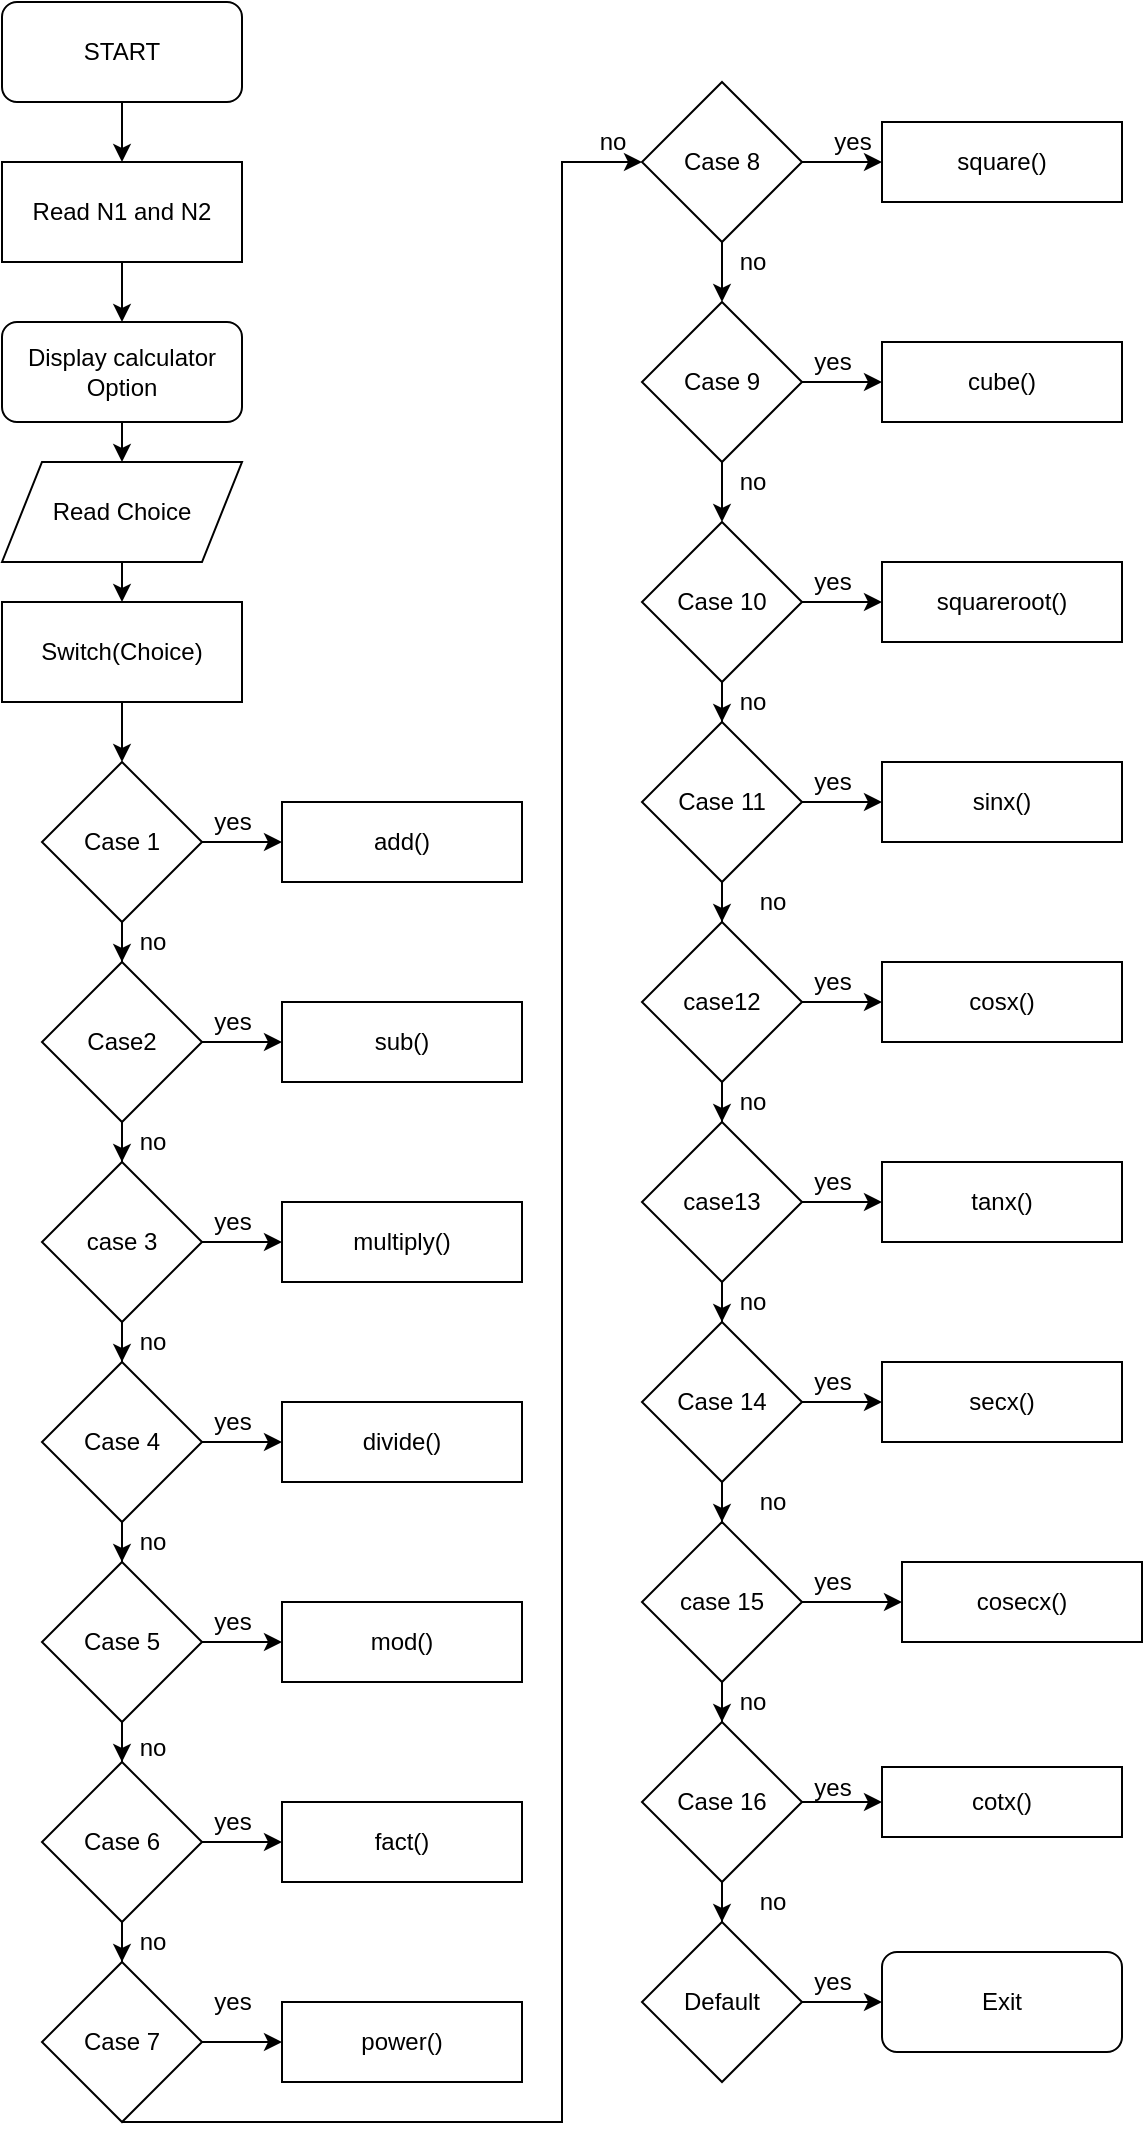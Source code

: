 <mxfile version="17.2.4" type="github">
  <diagram id="KoFddJhbe0FZyu1BoCoi" name="Page-1">
    <mxGraphModel dx="782" dy="460" grid="1" gridSize="10" guides="1" tooltips="1" connect="1" arrows="1" fold="1" page="1" pageScale="1" pageWidth="850" pageHeight="1100" math="0" shadow="0">
      <root>
        <mxCell id="0" />
        <mxCell id="1" parent="0" />
        <mxCell id="8eVxbuw12mgeNVesT3ea-1" value="START" style="rounded=1;whiteSpace=wrap;html=1;" vertex="1" parent="1">
          <mxGeometry x="80" y="40" width="120" height="50" as="geometry" />
        </mxCell>
        <mxCell id="8eVxbuw12mgeNVesT3ea-3" value="" style="endArrow=classic;html=1;rounded=0;exitX=0.5;exitY=1;exitDx=0;exitDy=0;" edge="1" parent="1" source="8eVxbuw12mgeNVesT3ea-1" target="8eVxbuw12mgeNVesT3ea-4">
          <mxGeometry width="50" height="50" relative="1" as="geometry">
            <mxPoint x="300" y="100" as="sourcePoint" />
            <mxPoint x="300" y="150" as="targetPoint" />
          </mxGeometry>
        </mxCell>
        <mxCell id="8eVxbuw12mgeNVesT3ea-4" value="Read N1 and N2" style="rounded=0;whiteSpace=wrap;html=1;" vertex="1" parent="1">
          <mxGeometry x="80" y="120" width="120" height="50" as="geometry" />
        </mxCell>
        <mxCell id="8eVxbuw12mgeNVesT3ea-5" style="edgeStyle=orthogonalEdgeStyle;rounded=0;orthogonalLoop=1;jettySize=auto;html=1;exitX=0.5;exitY=1;exitDx=0;exitDy=0;" edge="1" parent="1" source="8eVxbuw12mgeNVesT3ea-4" target="8eVxbuw12mgeNVesT3ea-4">
          <mxGeometry relative="1" as="geometry" />
        </mxCell>
        <mxCell id="8eVxbuw12mgeNVesT3ea-7" value="" style="endArrow=classic;html=1;rounded=0;exitX=0.5;exitY=1;exitDx=0;exitDy=0;" edge="1" parent="1" source="8eVxbuw12mgeNVesT3ea-4" target="8eVxbuw12mgeNVesT3ea-8">
          <mxGeometry width="50" height="50" relative="1" as="geometry">
            <mxPoint x="300" y="172" as="sourcePoint" />
            <mxPoint x="293" y="230" as="targetPoint" />
          </mxGeometry>
        </mxCell>
        <mxCell id="8eVxbuw12mgeNVesT3ea-8" value="Display calculator Option" style="rounded=1;whiteSpace=wrap;html=1;" vertex="1" parent="1">
          <mxGeometry x="80" y="200" width="120" height="50" as="geometry" />
        </mxCell>
        <mxCell id="8eVxbuw12mgeNVesT3ea-68" value="" style="edgeStyle=orthogonalEdgeStyle;rounded=0;orthogonalLoop=1;jettySize=auto;html=1;" edge="1" parent="1" source="8eVxbuw12mgeNVesT3ea-10">
          <mxGeometry relative="1" as="geometry">
            <mxPoint x="140" y="340" as="targetPoint" />
          </mxGeometry>
        </mxCell>
        <mxCell id="8eVxbuw12mgeNVesT3ea-10" value="Read Choice" style="shape=parallelogram;perimeter=parallelogramPerimeter;whiteSpace=wrap;html=1;fixedSize=1;" vertex="1" parent="1">
          <mxGeometry x="80" y="270" width="120" height="50" as="geometry" />
        </mxCell>
        <mxCell id="8eVxbuw12mgeNVesT3ea-69" value="" style="edgeStyle=orthogonalEdgeStyle;rounded=0;orthogonalLoop=1;jettySize=auto;html=1;" edge="1" parent="1" source="8eVxbuw12mgeNVesT3ea-14" target="8eVxbuw12mgeNVesT3ea-15">
          <mxGeometry relative="1" as="geometry" />
        </mxCell>
        <mxCell id="8eVxbuw12mgeNVesT3ea-14" value="Switch(Choice)" style="rounded=0;whiteSpace=wrap;html=1;" vertex="1" parent="1">
          <mxGeometry x="80" y="340" width="120" height="50" as="geometry" />
        </mxCell>
        <mxCell id="8eVxbuw12mgeNVesT3ea-70" value="" style="edgeStyle=orthogonalEdgeStyle;rounded=0;orthogonalLoop=1;jettySize=auto;html=1;" edge="1" parent="1" source="8eVxbuw12mgeNVesT3ea-15" target="8eVxbuw12mgeNVesT3ea-17">
          <mxGeometry relative="1" as="geometry" />
        </mxCell>
        <mxCell id="8eVxbuw12mgeNVesT3ea-88" value="" style="edgeStyle=orthogonalEdgeStyle;rounded=0;orthogonalLoop=1;jettySize=auto;html=1;" edge="1" parent="1" source="8eVxbuw12mgeNVesT3ea-15" target="8eVxbuw12mgeNVesT3ea-16">
          <mxGeometry relative="1" as="geometry" />
        </mxCell>
        <mxCell id="8eVxbuw12mgeNVesT3ea-15" value="Case 1" style="rhombus;whiteSpace=wrap;html=1;" vertex="1" parent="1">
          <mxGeometry x="100" y="420" width="80" height="80" as="geometry" />
        </mxCell>
        <mxCell id="8eVxbuw12mgeNVesT3ea-16" value="add()" style="rounded=0;whiteSpace=wrap;html=1;" vertex="1" parent="1">
          <mxGeometry x="220" y="440" width="120" height="40" as="geometry" />
        </mxCell>
        <mxCell id="8eVxbuw12mgeNVesT3ea-71" value="" style="edgeStyle=orthogonalEdgeStyle;rounded=0;orthogonalLoop=1;jettySize=auto;html=1;" edge="1" parent="1" source="8eVxbuw12mgeNVesT3ea-17" target="8eVxbuw12mgeNVesT3ea-18">
          <mxGeometry relative="1" as="geometry" />
        </mxCell>
        <mxCell id="8eVxbuw12mgeNVesT3ea-89" value="" style="edgeStyle=orthogonalEdgeStyle;rounded=0;orthogonalLoop=1;jettySize=auto;html=1;" edge="1" parent="1" source="8eVxbuw12mgeNVesT3ea-17" target="8eVxbuw12mgeNVesT3ea-32">
          <mxGeometry relative="1" as="geometry" />
        </mxCell>
        <mxCell id="8eVxbuw12mgeNVesT3ea-17" value="Case2" style="rhombus;whiteSpace=wrap;html=1;" vertex="1" parent="1">
          <mxGeometry x="100" y="520" width="80" height="80" as="geometry" />
        </mxCell>
        <mxCell id="8eVxbuw12mgeNVesT3ea-72" value="" style="edgeStyle=orthogonalEdgeStyle;rounded=0;orthogonalLoop=1;jettySize=auto;html=1;" edge="1" parent="1" source="8eVxbuw12mgeNVesT3ea-18" target="8eVxbuw12mgeNVesT3ea-19">
          <mxGeometry relative="1" as="geometry" />
        </mxCell>
        <mxCell id="8eVxbuw12mgeNVesT3ea-90" value="" style="edgeStyle=orthogonalEdgeStyle;rounded=0;orthogonalLoop=1;jettySize=auto;html=1;" edge="1" parent="1" source="8eVxbuw12mgeNVesT3ea-18" target="8eVxbuw12mgeNVesT3ea-33">
          <mxGeometry relative="1" as="geometry" />
        </mxCell>
        <mxCell id="8eVxbuw12mgeNVesT3ea-18" value="case 3" style="rhombus;whiteSpace=wrap;html=1;" vertex="1" parent="1">
          <mxGeometry x="100" y="620" width="80" height="80" as="geometry" />
        </mxCell>
        <mxCell id="8eVxbuw12mgeNVesT3ea-73" value="" style="edgeStyle=orthogonalEdgeStyle;rounded=0;orthogonalLoop=1;jettySize=auto;html=1;" edge="1" parent="1" source="8eVxbuw12mgeNVesT3ea-19" target="8eVxbuw12mgeNVesT3ea-20">
          <mxGeometry relative="1" as="geometry" />
        </mxCell>
        <mxCell id="8eVxbuw12mgeNVesT3ea-91" value="" style="edgeStyle=orthogonalEdgeStyle;rounded=0;orthogonalLoop=1;jettySize=auto;html=1;" edge="1" parent="1" source="8eVxbuw12mgeNVesT3ea-19" target="8eVxbuw12mgeNVesT3ea-34">
          <mxGeometry relative="1" as="geometry" />
        </mxCell>
        <mxCell id="8eVxbuw12mgeNVesT3ea-19" value="Case 4" style="rhombus;whiteSpace=wrap;html=1;" vertex="1" parent="1">
          <mxGeometry x="100" y="720" width="80" height="80" as="geometry" />
        </mxCell>
        <mxCell id="8eVxbuw12mgeNVesT3ea-74" value="" style="edgeStyle=orthogonalEdgeStyle;rounded=0;orthogonalLoop=1;jettySize=auto;html=1;" edge="1" parent="1" source="8eVxbuw12mgeNVesT3ea-20" target="8eVxbuw12mgeNVesT3ea-21">
          <mxGeometry relative="1" as="geometry" />
        </mxCell>
        <mxCell id="8eVxbuw12mgeNVesT3ea-92" value="" style="edgeStyle=orthogonalEdgeStyle;rounded=0;orthogonalLoop=1;jettySize=auto;html=1;" edge="1" parent="1" source="8eVxbuw12mgeNVesT3ea-20" target="8eVxbuw12mgeNVesT3ea-35">
          <mxGeometry relative="1" as="geometry" />
        </mxCell>
        <mxCell id="8eVxbuw12mgeNVesT3ea-20" value="Case 5" style="rhombus;whiteSpace=wrap;html=1;" vertex="1" parent="1">
          <mxGeometry x="100" y="820" width="80" height="80" as="geometry" />
        </mxCell>
        <mxCell id="8eVxbuw12mgeNVesT3ea-75" value="" style="edgeStyle=orthogonalEdgeStyle;rounded=0;orthogonalLoop=1;jettySize=auto;html=1;" edge="1" parent="1" source="8eVxbuw12mgeNVesT3ea-21" target="8eVxbuw12mgeNVesT3ea-30">
          <mxGeometry relative="1" as="geometry" />
        </mxCell>
        <mxCell id="8eVxbuw12mgeNVesT3ea-86" value="" style="edgeStyle=orthogonalEdgeStyle;rounded=0;orthogonalLoop=1;jettySize=auto;html=1;" edge="1" parent="1" source="8eVxbuw12mgeNVesT3ea-21" target="8eVxbuw12mgeNVesT3ea-37">
          <mxGeometry relative="1" as="geometry" />
        </mxCell>
        <mxCell id="8eVxbuw12mgeNVesT3ea-21" value="Case 6" style="rhombus;whiteSpace=wrap;html=1;" vertex="1" parent="1">
          <mxGeometry x="100" y="920" width="80" height="80" as="geometry" />
        </mxCell>
        <mxCell id="8eVxbuw12mgeNVesT3ea-66" value="" style="edgeStyle=orthogonalEdgeStyle;rounded=0;orthogonalLoop=1;jettySize=auto;html=1;" edge="1" parent="1" source="8eVxbuw12mgeNVesT3ea-22" target="8eVxbuw12mgeNVesT3ea-47">
          <mxGeometry relative="1" as="geometry" />
        </mxCell>
        <mxCell id="8eVxbuw12mgeNVesT3ea-77" value="" style="edgeStyle=orthogonalEdgeStyle;rounded=0;orthogonalLoop=1;jettySize=auto;html=1;" edge="1" parent="1" source="8eVxbuw12mgeNVesT3ea-22" target="8eVxbuw12mgeNVesT3ea-23">
          <mxGeometry relative="1" as="geometry" />
        </mxCell>
        <mxCell id="8eVxbuw12mgeNVesT3ea-22" value="Case 8" style="rhombus;whiteSpace=wrap;html=1;" vertex="1" parent="1">
          <mxGeometry x="400" y="80" width="80" height="80" as="geometry" />
        </mxCell>
        <mxCell id="8eVxbuw12mgeNVesT3ea-65" value="" style="edgeStyle=orthogonalEdgeStyle;rounded=0;orthogonalLoop=1;jettySize=auto;html=1;" edge="1" parent="1" source="8eVxbuw12mgeNVesT3ea-23" target="8eVxbuw12mgeNVesT3ea-46">
          <mxGeometry relative="1" as="geometry" />
        </mxCell>
        <mxCell id="8eVxbuw12mgeNVesT3ea-78" value="" style="edgeStyle=orthogonalEdgeStyle;rounded=0;orthogonalLoop=1;jettySize=auto;html=1;" edge="1" parent="1" source="8eVxbuw12mgeNVesT3ea-23" target="8eVxbuw12mgeNVesT3ea-24">
          <mxGeometry relative="1" as="geometry" />
        </mxCell>
        <mxCell id="8eVxbuw12mgeNVesT3ea-23" value="Case 9" style="rhombus;whiteSpace=wrap;html=1;" vertex="1" parent="1">
          <mxGeometry x="400" y="190" width="80" height="80" as="geometry" />
        </mxCell>
        <mxCell id="8eVxbuw12mgeNVesT3ea-64" value="" style="edgeStyle=orthogonalEdgeStyle;rounded=0;orthogonalLoop=1;jettySize=auto;html=1;" edge="1" parent="1" source="8eVxbuw12mgeNVesT3ea-24" target="8eVxbuw12mgeNVesT3ea-45">
          <mxGeometry relative="1" as="geometry" />
        </mxCell>
        <mxCell id="8eVxbuw12mgeNVesT3ea-79" value="" style="edgeStyle=orthogonalEdgeStyle;rounded=0;orthogonalLoop=1;jettySize=auto;html=1;" edge="1" parent="1" source="8eVxbuw12mgeNVesT3ea-24" target="8eVxbuw12mgeNVesT3ea-25">
          <mxGeometry relative="1" as="geometry" />
        </mxCell>
        <mxCell id="8eVxbuw12mgeNVesT3ea-24" value="Case 10" style="rhombus;whiteSpace=wrap;html=1;" vertex="1" parent="1">
          <mxGeometry x="400" y="300" width="80" height="80" as="geometry" />
        </mxCell>
        <mxCell id="8eVxbuw12mgeNVesT3ea-63" value="" style="edgeStyle=orthogonalEdgeStyle;rounded=0;orthogonalLoop=1;jettySize=auto;html=1;" edge="1" parent="1" source="8eVxbuw12mgeNVesT3ea-25" target="8eVxbuw12mgeNVesT3ea-44">
          <mxGeometry relative="1" as="geometry" />
        </mxCell>
        <mxCell id="8eVxbuw12mgeNVesT3ea-80" value="" style="edgeStyle=orthogonalEdgeStyle;rounded=0;orthogonalLoop=1;jettySize=auto;html=1;" edge="1" parent="1" source="8eVxbuw12mgeNVesT3ea-25" target="8eVxbuw12mgeNVesT3ea-26">
          <mxGeometry relative="1" as="geometry" />
        </mxCell>
        <mxCell id="8eVxbuw12mgeNVesT3ea-25" value="Case 11" style="rhombus;whiteSpace=wrap;html=1;" vertex="1" parent="1">
          <mxGeometry x="400" y="400" width="80" height="80" as="geometry" />
        </mxCell>
        <mxCell id="8eVxbuw12mgeNVesT3ea-62" value="" style="edgeStyle=orthogonalEdgeStyle;rounded=0;orthogonalLoop=1;jettySize=auto;html=1;" edge="1" parent="1" source="8eVxbuw12mgeNVesT3ea-26" target="8eVxbuw12mgeNVesT3ea-43">
          <mxGeometry relative="1" as="geometry" />
        </mxCell>
        <mxCell id="8eVxbuw12mgeNVesT3ea-81" value="" style="edgeStyle=orthogonalEdgeStyle;rounded=0;orthogonalLoop=1;jettySize=auto;html=1;" edge="1" parent="1" source="8eVxbuw12mgeNVesT3ea-26" target="8eVxbuw12mgeNVesT3ea-27">
          <mxGeometry relative="1" as="geometry" />
        </mxCell>
        <mxCell id="8eVxbuw12mgeNVesT3ea-26" value="case12" style="rhombus;whiteSpace=wrap;html=1;" vertex="1" parent="1">
          <mxGeometry x="400" y="500" width="80" height="80" as="geometry" />
        </mxCell>
        <mxCell id="8eVxbuw12mgeNVesT3ea-61" value="" style="edgeStyle=orthogonalEdgeStyle;rounded=0;orthogonalLoop=1;jettySize=auto;html=1;" edge="1" parent="1" source="8eVxbuw12mgeNVesT3ea-27" target="8eVxbuw12mgeNVesT3ea-42">
          <mxGeometry relative="1" as="geometry" />
        </mxCell>
        <mxCell id="8eVxbuw12mgeNVesT3ea-82" value="" style="edgeStyle=orthogonalEdgeStyle;rounded=0;orthogonalLoop=1;jettySize=auto;html=1;" edge="1" parent="1" source="8eVxbuw12mgeNVesT3ea-27" target="8eVxbuw12mgeNVesT3ea-28">
          <mxGeometry relative="1" as="geometry" />
        </mxCell>
        <mxCell id="8eVxbuw12mgeNVesT3ea-27" value="case13" style="rhombus;whiteSpace=wrap;html=1;" vertex="1" parent="1">
          <mxGeometry x="400" y="600" width="80" height="80" as="geometry" />
        </mxCell>
        <mxCell id="8eVxbuw12mgeNVesT3ea-60" value="" style="edgeStyle=orthogonalEdgeStyle;rounded=0;orthogonalLoop=1;jettySize=auto;html=1;" edge="1" parent="1" source="8eVxbuw12mgeNVesT3ea-28" target="8eVxbuw12mgeNVesT3ea-41">
          <mxGeometry relative="1" as="geometry" />
        </mxCell>
        <mxCell id="8eVxbuw12mgeNVesT3ea-83" value="" style="edgeStyle=orthogonalEdgeStyle;rounded=0;orthogonalLoop=1;jettySize=auto;html=1;" edge="1" parent="1" source="8eVxbuw12mgeNVesT3ea-28" target="8eVxbuw12mgeNVesT3ea-29">
          <mxGeometry relative="1" as="geometry" />
        </mxCell>
        <mxCell id="8eVxbuw12mgeNVesT3ea-28" value="Case 14" style="rhombus;whiteSpace=wrap;html=1;" vertex="1" parent="1">
          <mxGeometry x="400" y="700" width="80" height="80" as="geometry" />
        </mxCell>
        <mxCell id="8eVxbuw12mgeNVesT3ea-59" value="" style="edgeStyle=orthogonalEdgeStyle;rounded=0;orthogonalLoop=1;jettySize=auto;html=1;" edge="1" parent="1" source="8eVxbuw12mgeNVesT3ea-29" target="8eVxbuw12mgeNVesT3ea-40">
          <mxGeometry relative="1" as="geometry" />
        </mxCell>
        <mxCell id="8eVxbuw12mgeNVesT3ea-84" value="" style="edgeStyle=orthogonalEdgeStyle;rounded=0;orthogonalLoop=1;jettySize=auto;html=1;" edge="1" parent="1" source="8eVxbuw12mgeNVesT3ea-29" target="8eVxbuw12mgeNVesT3ea-31">
          <mxGeometry relative="1" as="geometry" />
        </mxCell>
        <mxCell id="8eVxbuw12mgeNVesT3ea-29" value="case 15" style="rhombus;whiteSpace=wrap;html=1;" vertex="1" parent="1">
          <mxGeometry x="400" y="800" width="80" height="80" as="geometry" />
        </mxCell>
        <mxCell id="8eVxbuw12mgeNVesT3ea-124" value="" style="edgeStyle=orthogonalEdgeStyle;rounded=0;orthogonalLoop=1;jettySize=auto;html=1;" edge="1" parent="1" source="8eVxbuw12mgeNVesT3ea-30" target="8eVxbuw12mgeNVesT3ea-38">
          <mxGeometry relative="1" as="geometry" />
        </mxCell>
        <mxCell id="8eVxbuw12mgeNVesT3ea-30" value="Case 7" style="rhombus;whiteSpace=wrap;html=1;" vertex="1" parent="1">
          <mxGeometry x="100" y="1020" width="80" height="80" as="geometry" />
        </mxCell>
        <mxCell id="8eVxbuw12mgeNVesT3ea-58" value="" style="edgeStyle=orthogonalEdgeStyle;rounded=0;orthogonalLoop=1;jettySize=auto;html=1;" edge="1" parent="1" source="8eVxbuw12mgeNVesT3ea-31" target="8eVxbuw12mgeNVesT3ea-39">
          <mxGeometry relative="1" as="geometry" />
        </mxCell>
        <mxCell id="8eVxbuw12mgeNVesT3ea-94" value="" style="edgeStyle=orthogonalEdgeStyle;rounded=0;orthogonalLoop=1;jettySize=auto;html=1;" edge="1" parent="1" source="8eVxbuw12mgeNVesT3ea-31" target="8eVxbuw12mgeNVesT3ea-93">
          <mxGeometry relative="1" as="geometry" />
        </mxCell>
        <mxCell id="8eVxbuw12mgeNVesT3ea-31" value="Case 16" style="rhombus;whiteSpace=wrap;html=1;" vertex="1" parent="1">
          <mxGeometry x="400" y="900" width="80" height="80" as="geometry" />
        </mxCell>
        <mxCell id="8eVxbuw12mgeNVesT3ea-32" value="sub()" style="rounded=0;whiteSpace=wrap;html=1;" vertex="1" parent="1">
          <mxGeometry x="220" y="540" width="120" height="40" as="geometry" />
        </mxCell>
        <mxCell id="8eVxbuw12mgeNVesT3ea-33" value="multiply()" style="rounded=0;whiteSpace=wrap;html=1;" vertex="1" parent="1">
          <mxGeometry x="220" y="640" width="120" height="40" as="geometry" />
        </mxCell>
        <mxCell id="8eVxbuw12mgeNVesT3ea-34" value="divide()" style="rounded=0;whiteSpace=wrap;html=1;" vertex="1" parent="1">
          <mxGeometry x="220" y="740" width="120" height="40" as="geometry" />
        </mxCell>
        <mxCell id="8eVxbuw12mgeNVesT3ea-35" value="mod()" style="rounded=0;whiteSpace=wrap;html=1;" vertex="1" parent="1">
          <mxGeometry x="220" y="840" width="120" height="40" as="geometry" />
        </mxCell>
        <mxCell id="8eVxbuw12mgeNVesT3ea-37" value="fact()" style="rounded=0;whiteSpace=wrap;html=1;" vertex="1" parent="1">
          <mxGeometry x="220" y="940" width="120" height="40" as="geometry" />
        </mxCell>
        <mxCell id="8eVxbuw12mgeNVesT3ea-38" value="power()" style="rounded=0;whiteSpace=wrap;html=1;" vertex="1" parent="1">
          <mxGeometry x="220" y="1040" width="120" height="40" as="geometry" />
        </mxCell>
        <mxCell id="8eVxbuw12mgeNVesT3ea-39" value="cotx()" style="rounded=0;whiteSpace=wrap;html=1;" vertex="1" parent="1">
          <mxGeometry x="520" y="922.5" width="120" height="35" as="geometry" />
        </mxCell>
        <mxCell id="8eVxbuw12mgeNVesT3ea-40" value="cosecx()" style="rounded=0;whiteSpace=wrap;html=1;" vertex="1" parent="1">
          <mxGeometry x="530" y="820" width="120" height="40" as="geometry" />
        </mxCell>
        <mxCell id="8eVxbuw12mgeNVesT3ea-41" value="secx()" style="rounded=0;whiteSpace=wrap;html=1;" vertex="1" parent="1">
          <mxGeometry x="520" y="720" width="120" height="40" as="geometry" />
        </mxCell>
        <mxCell id="8eVxbuw12mgeNVesT3ea-42" value="tanx()" style="rounded=0;whiteSpace=wrap;html=1;" vertex="1" parent="1">
          <mxGeometry x="520" y="620" width="120" height="40" as="geometry" />
        </mxCell>
        <mxCell id="8eVxbuw12mgeNVesT3ea-43" value="cosx()" style="rounded=0;whiteSpace=wrap;html=1;" vertex="1" parent="1">
          <mxGeometry x="520" y="520" width="120" height="40" as="geometry" />
        </mxCell>
        <mxCell id="8eVxbuw12mgeNVesT3ea-44" value="sinx()" style="rounded=0;whiteSpace=wrap;html=1;" vertex="1" parent="1">
          <mxGeometry x="520" y="420" width="120" height="40" as="geometry" />
        </mxCell>
        <mxCell id="8eVxbuw12mgeNVesT3ea-45" value="squareroot()" style="rounded=0;whiteSpace=wrap;html=1;" vertex="1" parent="1">
          <mxGeometry x="520" y="320" width="120" height="40" as="geometry" />
        </mxCell>
        <mxCell id="8eVxbuw12mgeNVesT3ea-46" value="cube()" style="rounded=0;whiteSpace=wrap;html=1;" vertex="1" parent="1">
          <mxGeometry x="520" y="210" width="120" height="40" as="geometry" />
        </mxCell>
        <mxCell id="8eVxbuw12mgeNVesT3ea-47" value="square()" style="rounded=0;whiteSpace=wrap;html=1;" vertex="1" parent="1">
          <mxGeometry x="520" y="100" width="120" height="40" as="geometry" />
        </mxCell>
        <mxCell id="8eVxbuw12mgeNVesT3ea-67" value="" style="endArrow=classic;html=1;rounded=0;exitX=0.5;exitY=1;exitDx=0;exitDy=0;entryX=0.5;entryY=0;entryDx=0;entryDy=0;" edge="1" parent="1" source="8eVxbuw12mgeNVesT3ea-8" target="8eVxbuw12mgeNVesT3ea-10">
          <mxGeometry width="50" height="50" relative="1" as="geometry">
            <mxPoint x="380" y="390" as="sourcePoint" />
            <mxPoint x="430" y="340" as="targetPoint" />
          </mxGeometry>
        </mxCell>
        <mxCell id="8eVxbuw12mgeNVesT3ea-76" value="" style="endArrow=classic;html=1;rounded=0;exitX=0.5;exitY=1;exitDx=0;exitDy=0;entryX=0;entryY=0.5;entryDx=0;entryDy=0;" edge="1" parent="1" source="8eVxbuw12mgeNVesT3ea-30" target="8eVxbuw12mgeNVesT3ea-22">
          <mxGeometry width="50" height="50" relative="1" as="geometry">
            <mxPoint x="380" y="990" as="sourcePoint" />
            <mxPoint x="360" y="110" as="targetPoint" />
            <Array as="points">
              <mxPoint x="360" y="1100" />
              <mxPoint x="360" y="950" />
              <mxPoint x="360" y="120" />
            </Array>
          </mxGeometry>
        </mxCell>
        <mxCell id="8eVxbuw12mgeNVesT3ea-98" value="" style="edgeStyle=orthogonalEdgeStyle;rounded=0;orthogonalLoop=1;jettySize=auto;html=1;" edge="1" parent="1" source="8eVxbuw12mgeNVesT3ea-93" target="8eVxbuw12mgeNVesT3ea-95">
          <mxGeometry relative="1" as="geometry" />
        </mxCell>
        <mxCell id="8eVxbuw12mgeNVesT3ea-93" value="Default" style="rhombus;whiteSpace=wrap;html=1;" vertex="1" parent="1">
          <mxGeometry x="400" y="1000" width="80" height="80" as="geometry" />
        </mxCell>
        <mxCell id="8eVxbuw12mgeNVesT3ea-95" value="Exit" style="rounded=1;whiteSpace=wrap;html=1;" vertex="1" parent="1">
          <mxGeometry x="520" y="1015" width="120" height="50" as="geometry" />
        </mxCell>
        <mxCell id="8eVxbuw12mgeNVesT3ea-99" value="yes" style="text;html=1;align=center;verticalAlign=middle;resizable=0;points=[];autosize=1;strokeColor=none;fillColor=none;" vertex="1" parent="1">
          <mxGeometry x="180" y="440" width="30" height="20" as="geometry" />
        </mxCell>
        <mxCell id="8eVxbuw12mgeNVesT3ea-100" value="no" style="text;html=1;align=center;verticalAlign=middle;resizable=0;points=[];autosize=1;strokeColor=none;fillColor=none;" vertex="1" parent="1">
          <mxGeometry x="140" y="500" width="30" height="20" as="geometry" />
        </mxCell>
        <mxCell id="8eVxbuw12mgeNVesT3ea-101" value="yes" style="text;html=1;align=center;verticalAlign=middle;resizable=0;points=[];autosize=1;strokeColor=none;fillColor=none;" vertex="1" parent="1">
          <mxGeometry x="180" y="540" width="30" height="20" as="geometry" />
        </mxCell>
        <mxCell id="8eVxbuw12mgeNVesT3ea-102" value="yes" style="text;html=1;align=center;verticalAlign=middle;resizable=0;points=[];autosize=1;strokeColor=none;fillColor=none;" vertex="1" parent="1">
          <mxGeometry x="180" y="640" width="30" height="20" as="geometry" />
        </mxCell>
        <mxCell id="8eVxbuw12mgeNVesT3ea-103" value="yes" style="text;html=1;align=center;verticalAlign=middle;resizable=0;points=[];autosize=1;strokeColor=none;fillColor=none;" vertex="1" parent="1">
          <mxGeometry x="180" y="740" width="30" height="20" as="geometry" />
        </mxCell>
        <mxCell id="8eVxbuw12mgeNVesT3ea-104" value="yes" style="text;html=1;align=center;verticalAlign=middle;resizable=0;points=[];autosize=1;strokeColor=none;fillColor=none;" vertex="1" parent="1">
          <mxGeometry x="180" y="840" width="30" height="20" as="geometry" />
        </mxCell>
        <mxCell id="8eVxbuw12mgeNVesT3ea-105" value="yes" style="text;html=1;align=center;verticalAlign=middle;resizable=0;points=[];autosize=1;strokeColor=none;fillColor=none;" vertex="1" parent="1">
          <mxGeometry x="180" y="940" width="30" height="20" as="geometry" />
        </mxCell>
        <mxCell id="8eVxbuw12mgeNVesT3ea-106" value="yes" style="text;html=1;align=center;verticalAlign=middle;resizable=0;points=[];autosize=1;strokeColor=none;fillColor=none;" vertex="1" parent="1">
          <mxGeometry x="180" y="1030" width="30" height="20" as="geometry" />
        </mxCell>
        <mxCell id="8eVxbuw12mgeNVesT3ea-107" value="no" style="text;html=1;align=center;verticalAlign=middle;resizable=0;points=[];autosize=1;strokeColor=none;fillColor=none;" vertex="1" parent="1">
          <mxGeometry x="140" y="600" width="30" height="20" as="geometry" />
        </mxCell>
        <mxCell id="8eVxbuw12mgeNVesT3ea-108" value="no" style="text;html=1;align=center;verticalAlign=middle;resizable=0;points=[];autosize=1;strokeColor=none;fillColor=none;" vertex="1" parent="1">
          <mxGeometry x="140" y="700" width="30" height="20" as="geometry" />
        </mxCell>
        <mxCell id="8eVxbuw12mgeNVesT3ea-109" value="no" style="text;html=1;align=center;verticalAlign=middle;resizable=0;points=[];autosize=1;strokeColor=none;fillColor=none;" vertex="1" parent="1">
          <mxGeometry x="140" y="800" width="30" height="20" as="geometry" />
        </mxCell>
        <mxCell id="8eVxbuw12mgeNVesT3ea-110" value="no" style="text;html=1;align=center;verticalAlign=middle;resizable=0;points=[];autosize=1;strokeColor=none;fillColor=none;" vertex="1" parent="1">
          <mxGeometry x="140" y="902.5" width="30" height="20" as="geometry" />
        </mxCell>
        <mxCell id="8eVxbuw12mgeNVesT3ea-111" value="no" style="text;html=1;align=center;verticalAlign=middle;resizable=0;points=[];autosize=1;strokeColor=none;fillColor=none;" vertex="1" parent="1">
          <mxGeometry x="140" y="1000" width="30" height="20" as="geometry" />
        </mxCell>
        <mxCell id="8eVxbuw12mgeNVesT3ea-112" value="no" style="text;html=1;align=center;verticalAlign=middle;resizable=0;points=[];autosize=1;strokeColor=none;fillColor=none;" vertex="1" parent="1">
          <mxGeometry x="370" y="100" width="30" height="20" as="geometry" />
        </mxCell>
        <mxCell id="8eVxbuw12mgeNVesT3ea-113" value="no" style="text;html=1;align=center;verticalAlign=middle;resizable=0;points=[];autosize=1;strokeColor=none;fillColor=none;" vertex="1" parent="1">
          <mxGeometry x="440" y="160" width="30" height="20" as="geometry" />
        </mxCell>
        <mxCell id="8eVxbuw12mgeNVesT3ea-114" value="no" style="text;html=1;align=center;verticalAlign=middle;resizable=0;points=[];autosize=1;strokeColor=none;fillColor=none;" vertex="1" parent="1">
          <mxGeometry x="440" y="270" width="30" height="20" as="geometry" />
        </mxCell>
        <mxCell id="8eVxbuw12mgeNVesT3ea-115" value="no" style="text;html=1;align=center;verticalAlign=middle;resizable=0;points=[];autosize=1;strokeColor=none;fillColor=none;" vertex="1" parent="1">
          <mxGeometry x="440" y="380" width="30" height="20" as="geometry" />
        </mxCell>
        <mxCell id="8eVxbuw12mgeNVesT3ea-116" value="no" style="text;html=1;align=center;verticalAlign=middle;resizable=0;points=[];autosize=1;strokeColor=none;fillColor=none;" vertex="1" parent="1">
          <mxGeometry x="450" y="480" width="30" height="20" as="geometry" />
        </mxCell>
        <mxCell id="8eVxbuw12mgeNVesT3ea-117" value="no" style="text;html=1;align=center;verticalAlign=middle;resizable=0;points=[];autosize=1;strokeColor=none;fillColor=none;" vertex="1" parent="1">
          <mxGeometry x="440" y="580" width="30" height="20" as="geometry" />
        </mxCell>
        <mxCell id="8eVxbuw12mgeNVesT3ea-118" value="no" style="text;html=1;align=center;verticalAlign=middle;resizable=0;points=[];autosize=1;strokeColor=none;fillColor=none;" vertex="1" parent="1">
          <mxGeometry x="440" y="680" width="30" height="20" as="geometry" />
        </mxCell>
        <mxCell id="8eVxbuw12mgeNVesT3ea-119" value="no" style="text;html=1;align=center;verticalAlign=middle;resizable=0;points=[];autosize=1;strokeColor=none;fillColor=none;" vertex="1" parent="1">
          <mxGeometry x="450" y="780" width="30" height="20" as="geometry" />
        </mxCell>
        <mxCell id="8eVxbuw12mgeNVesT3ea-120" value="no" style="text;html=1;align=center;verticalAlign=middle;resizable=0;points=[];autosize=1;strokeColor=none;fillColor=none;" vertex="1" parent="1">
          <mxGeometry x="440" y="880" width="30" height="20" as="geometry" />
        </mxCell>
        <mxCell id="8eVxbuw12mgeNVesT3ea-121" value="no" style="text;html=1;align=center;verticalAlign=middle;resizable=0;points=[];autosize=1;strokeColor=none;fillColor=none;" vertex="1" parent="1">
          <mxGeometry x="450" y="980" width="30" height="20" as="geometry" />
        </mxCell>
        <mxCell id="8eVxbuw12mgeNVesT3ea-125" value="yes" style="text;html=1;align=center;verticalAlign=middle;resizable=0;points=[];autosize=1;strokeColor=none;fillColor=none;" vertex="1" parent="1">
          <mxGeometry x="490" y="100" width="30" height="20" as="geometry" />
        </mxCell>
        <mxCell id="8eVxbuw12mgeNVesT3ea-126" value="yes" style="text;html=1;align=center;verticalAlign=middle;resizable=0;points=[];autosize=1;strokeColor=none;fillColor=none;" vertex="1" parent="1">
          <mxGeometry x="480" y="210" width="30" height="20" as="geometry" />
        </mxCell>
        <mxCell id="8eVxbuw12mgeNVesT3ea-127" value="yes" style="text;html=1;align=center;verticalAlign=middle;resizable=0;points=[];autosize=1;strokeColor=none;fillColor=none;" vertex="1" parent="1">
          <mxGeometry x="480" y="320" width="30" height="20" as="geometry" />
        </mxCell>
        <mxCell id="8eVxbuw12mgeNVesT3ea-128" value="yes" style="text;html=1;align=center;verticalAlign=middle;resizable=0;points=[];autosize=1;strokeColor=none;fillColor=none;" vertex="1" parent="1">
          <mxGeometry x="480" y="420" width="30" height="20" as="geometry" />
        </mxCell>
        <mxCell id="8eVxbuw12mgeNVesT3ea-129" value="yes" style="text;html=1;align=center;verticalAlign=middle;resizable=0;points=[];autosize=1;strokeColor=none;fillColor=none;" vertex="1" parent="1">
          <mxGeometry x="480" y="520" width="30" height="20" as="geometry" />
        </mxCell>
        <mxCell id="8eVxbuw12mgeNVesT3ea-130" value="yes" style="text;html=1;align=center;verticalAlign=middle;resizable=0;points=[];autosize=1;strokeColor=none;fillColor=none;" vertex="1" parent="1">
          <mxGeometry x="480" y="620" width="30" height="20" as="geometry" />
        </mxCell>
        <mxCell id="8eVxbuw12mgeNVesT3ea-131" value="yes" style="text;html=1;align=center;verticalAlign=middle;resizable=0;points=[];autosize=1;strokeColor=none;fillColor=none;" vertex="1" parent="1">
          <mxGeometry x="480" y="720" width="30" height="20" as="geometry" />
        </mxCell>
        <mxCell id="8eVxbuw12mgeNVesT3ea-132" value="yes" style="text;html=1;align=center;verticalAlign=middle;resizable=0;points=[];autosize=1;strokeColor=none;fillColor=none;" vertex="1" parent="1">
          <mxGeometry x="480" y="820" width="30" height="20" as="geometry" />
        </mxCell>
        <mxCell id="8eVxbuw12mgeNVesT3ea-133" value="yes" style="text;html=1;align=center;verticalAlign=middle;resizable=0;points=[];autosize=1;strokeColor=none;fillColor=none;" vertex="1" parent="1">
          <mxGeometry x="480" y="922.5" width="30" height="20" as="geometry" />
        </mxCell>
        <mxCell id="8eVxbuw12mgeNVesT3ea-134" value="yes" style="text;html=1;align=center;verticalAlign=middle;resizable=0;points=[];autosize=1;strokeColor=none;fillColor=none;" vertex="1" parent="1">
          <mxGeometry x="480" y="1020" width="30" height="20" as="geometry" />
        </mxCell>
      </root>
    </mxGraphModel>
  </diagram>
</mxfile>
